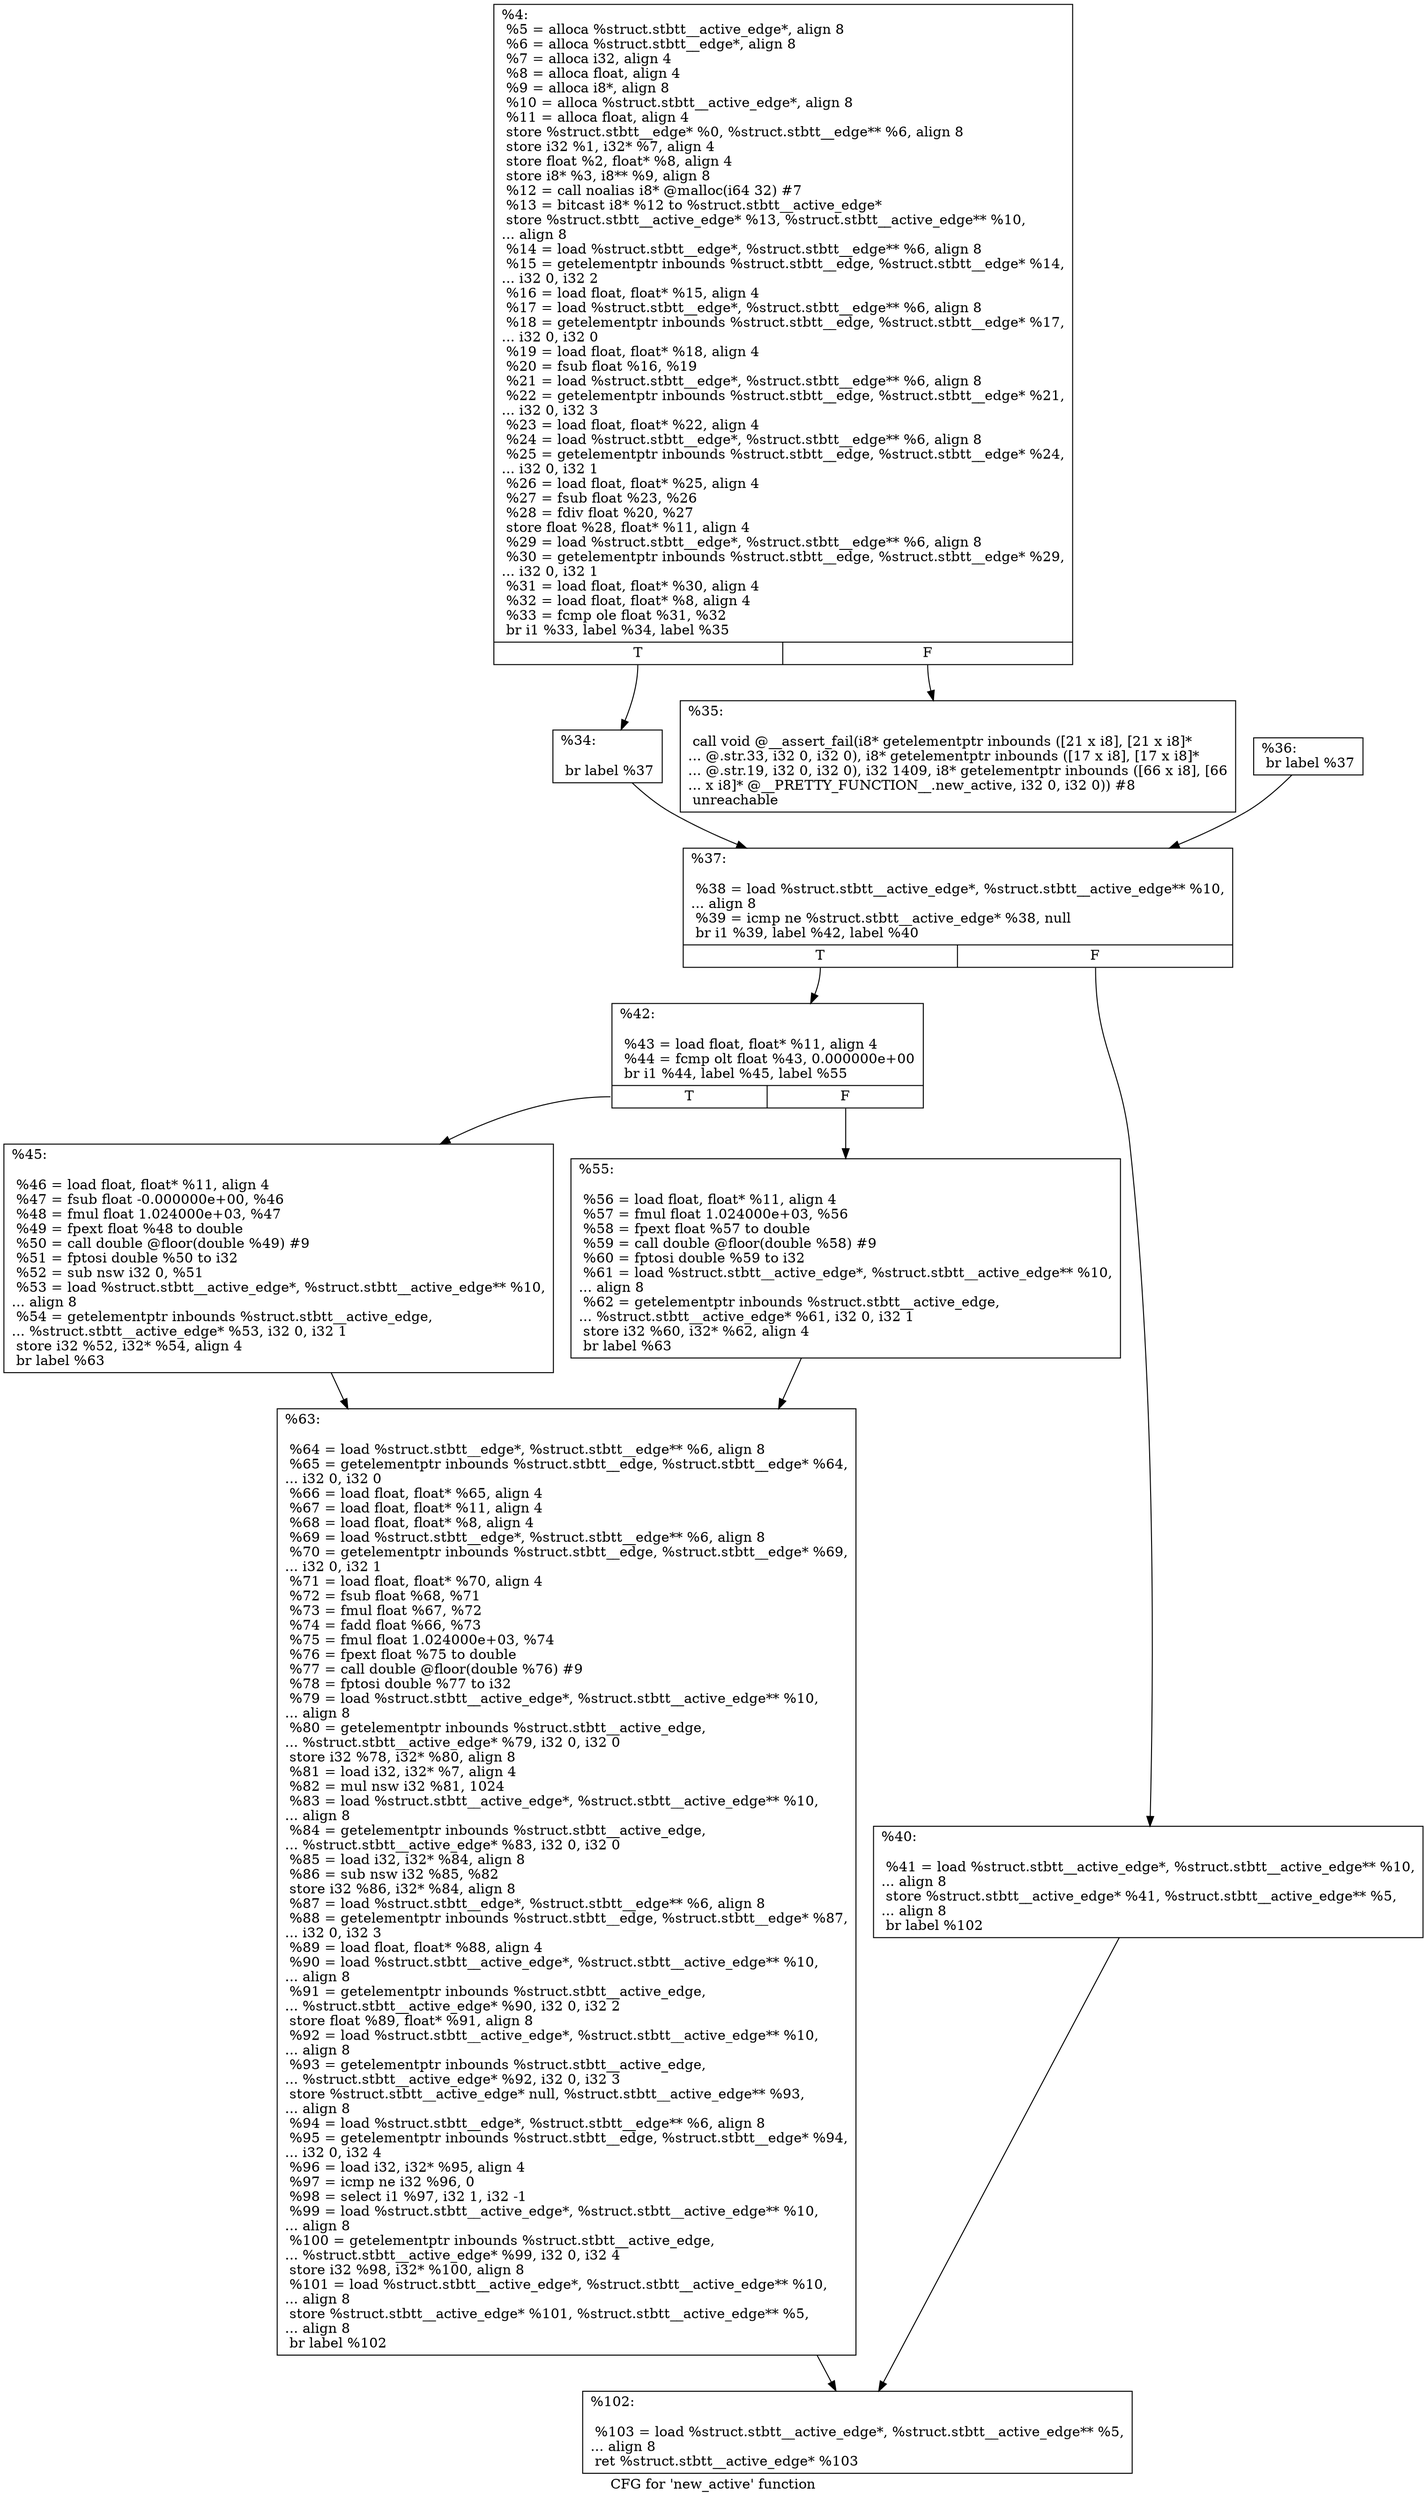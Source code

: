 digraph "CFG for 'new_active' function" {
	label="CFG for 'new_active' function";

	Node0x2a83ab0 [shape=record,label="{%4:\l  %5 = alloca %struct.stbtt__active_edge*, align 8\l  %6 = alloca %struct.stbtt__edge*, align 8\l  %7 = alloca i32, align 4\l  %8 = alloca float, align 4\l  %9 = alloca i8*, align 8\l  %10 = alloca %struct.stbtt__active_edge*, align 8\l  %11 = alloca float, align 4\l  store %struct.stbtt__edge* %0, %struct.stbtt__edge** %6, align 8\l  store i32 %1, i32* %7, align 4\l  store float %2, float* %8, align 4\l  store i8* %3, i8** %9, align 8\l  %12 = call noalias i8* @malloc(i64 32) #7\l  %13 = bitcast i8* %12 to %struct.stbtt__active_edge*\l  store %struct.stbtt__active_edge* %13, %struct.stbtt__active_edge** %10,\l... align 8\l  %14 = load %struct.stbtt__edge*, %struct.stbtt__edge** %6, align 8\l  %15 = getelementptr inbounds %struct.stbtt__edge, %struct.stbtt__edge* %14,\l... i32 0, i32 2\l  %16 = load float, float* %15, align 4\l  %17 = load %struct.stbtt__edge*, %struct.stbtt__edge** %6, align 8\l  %18 = getelementptr inbounds %struct.stbtt__edge, %struct.stbtt__edge* %17,\l... i32 0, i32 0\l  %19 = load float, float* %18, align 4\l  %20 = fsub float %16, %19\l  %21 = load %struct.stbtt__edge*, %struct.stbtt__edge** %6, align 8\l  %22 = getelementptr inbounds %struct.stbtt__edge, %struct.stbtt__edge* %21,\l... i32 0, i32 3\l  %23 = load float, float* %22, align 4\l  %24 = load %struct.stbtt__edge*, %struct.stbtt__edge** %6, align 8\l  %25 = getelementptr inbounds %struct.stbtt__edge, %struct.stbtt__edge* %24,\l... i32 0, i32 1\l  %26 = load float, float* %25, align 4\l  %27 = fsub float %23, %26\l  %28 = fdiv float %20, %27\l  store float %28, float* %11, align 4\l  %29 = load %struct.stbtt__edge*, %struct.stbtt__edge** %6, align 8\l  %30 = getelementptr inbounds %struct.stbtt__edge, %struct.stbtt__edge* %29,\l... i32 0, i32 1\l  %31 = load float, float* %30, align 4\l  %32 = load float, float* %8, align 4\l  %33 = fcmp ole float %31, %32\l  br i1 %33, label %34, label %35\l|{<s0>T|<s1>F}}"];
	Node0x2a83ab0:s0 -> Node0x2a843e0;
	Node0x2a83ab0:s1 -> Node0x2a86350;
	Node0x2a843e0 [shape=record,label="{%34:\l\l  br label %37\l}"];
	Node0x2a843e0 -> Node0x2a86430;
	Node0x2a86350 [shape=record,label="{%35:\l\l  call void @__assert_fail(i8* getelementptr inbounds ([21 x i8], [21 x i8]*\l... @.str.33, i32 0, i32 0), i8* getelementptr inbounds ([17 x i8], [17 x i8]*\l... @.str.19, i32 0, i32 0), i32 1409, i8* getelementptr inbounds ([66 x i8], [66\l... x i8]* @__PRETTY_FUNCTION__.new_active, i32 0, i32 0)) #8\l  unreachable\l}"];
	Node0x2a86750 [shape=record,label="{%36:                                                  \l  br label %37\l}"];
	Node0x2a86750 -> Node0x2a86430;
	Node0x2a86430 [shape=record,label="{%37:\l\l  %38 = load %struct.stbtt__active_edge*, %struct.stbtt__active_edge** %10,\l... align 8\l  %39 = icmp ne %struct.stbtt__active_edge* %38, null\l  br i1 %39, label %42, label %40\l|{<s0>T|<s1>F}}"];
	Node0x2a86430:s0 -> Node0x2a86920;
	Node0x2a86430:s1 -> Node0x2a86970;
	Node0x2a86970 [shape=record,label="{%40:\l\l  %41 = load %struct.stbtt__active_edge*, %struct.stbtt__active_edge** %10,\l... align 8\l  store %struct.stbtt__active_edge* %41, %struct.stbtt__active_edge** %5,\l... align 8\l  br label %102\l}"];
	Node0x2a86970 -> Node0x2a86b30;
	Node0x2a86920 [shape=record,label="{%42:\l\l  %43 = load float, float* %11, align 4\l  %44 = fcmp olt float %43, 0.000000e+00\l  br i1 %44, label %45, label %55\l|{<s0>T|<s1>F}}"];
	Node0x2a86920:s0 -> Node0x2a86cc0;
	Node0x2a86920:s1 -> Node0x2a86d10;
	Node0x2a86cc0 [shape=record,label="{%45:\l\l  %46 = load float, float* %11, align 4\l  %47 = fsub float -0.000000e+00, %46\l  %48 = fmul float 1.024000e+03, %47\l  %49 = fpext float %48 to double\l  %50 = call double @floor(double %49) #9\l  %51 = fptosi double %50 to i32\l  %52 = sub nsw i32 0, %51\l  %53 = load %struct.stbtt__active_edge*, %struct.stbtt__active_edge** %10,\l... align 8\l  %54 = getelementptr inbounds %struct.stbtt__active_edge,\l... %struct.stbtt__active_edge* %53, i32 0, i32 1\l  store i32 %52, i32* %54, align 4\l  br label %63\l}"];
	Node0x2a86cc0 -> Node0x2a87350;
	Node0x2a86d10 [shape=record,label="{%55:\l\l  %56 = load float, float* %11, align 4\l  %57 = fmul float 1.024000e+03, %56\l  %58 = fpext float %57 to double\l  %59 = call double @floor(double %58) #9\l  %60 = fptosi double %59 to i32\l  %61 = load %struct.stbtt__active_edge*, %struct.stbtt__active_edge** %10,\l... align 8\l  %62 = getelementptr inbounds %struct.stbtt__active_edge,\l... %struct.stbtt__active_edge* %61, i32 0, i32 1\l  store i32 %60, i32* %62, align 4\l  br label %63\l}"];
	Node0x2a86d10 -> Node0x2a87350;
	Node0x2a87350 [shape=record,label="{%63:\l\l  %64 = load %struct.stbtt__edge*, %struct.stbtt__edge** %6, align 8\l  %65 = getelementptr inbounds %struct.stbtt__edge, %struct.stbtt__edge* %64,\l... i32 0, i32 0\l  %66 = load float, float* %65, align 4\l  %67 = load float, float* %11, align 4\l  %68 = load float, float* %8, align 4\l  %69 = load %struct.stbtt__edge*, %struct.stbtt__edge** %6, align 8\l  %70 = getelementptr inbounds %struct.stbtt__edge, %struct.stbtt__edge* %69,\l... i32 0, i32 1\l  %71 = load float, float* %70, align 4\l  %72 = fsub float %68, %71\l  %73 = fmul float %67, %72\l  %74 = fadd float %66, %73\l  %75 = fmul float 1.024000e+03, %74\l  %76 = fpext float %75 to double\l  %77 = call double @floor(double %76) #9\l  %78 = fptosi double %77 to i32\l  %79 = load %struct.stbtt__active_edge*, %struct.stbtt__active_edge** %10,\l... align 8\l  %80 = getelementptr inbounds %struct.stbtt__active_edge,\l... %struct.stbtt__active_edge* %79, i32 0, i32 0\l  store i32 %78, i32* %80, align 8\l  %81 = load i32, i32* %7, align 4\l  %82 = mul nsw i32 %81, 1024\l  %83 = load %struct.stbtt__active_edge*, %struct.stbtt__active_edge** %10,\l... align 8\l  %84 = getelementptr inbounds %struct.stbtt__active_edge,\l... %struct.stbtt__active_edge* %83, i32 0, i32 0\l  %85 = load i32, i32* %84, align 8\l  %86 = sub nsw i32 %85, %82\l  store i32 %86, i32* %84, align 8\l  %87 = load %struct.stbtt__edge*, %struct.stbtt__edge** %6, align 8\l  %88 = getelementptr inbounds %struct.stbtt__edge, %struct.stbtt__edge* %87,\l... i32 0, i32 3\l  %89 = load float, float* %88, align 4\l  %90 = load %struct.stbtt__active_edge*, %struct.stbtt__active_edge** %10,\l... align 8\l  %91 = getelementptr inbounds %struct.stbtt__active_edge,\l... %struct.stbtt__active_edge* %90, i32 0, i32 2\l  store float %89, float* %91, align 8\l  %92 = load %struct.stbtt__active_edge*, %struct.stbtt__active_edge** %10,\l... align 8\l  %93 = getelementptr inbounds %struct.stbtt__active_edge,\l... %struct.stbtt__active_edge* %92, i32 0, i32 3\l  store %struct.stbtt__active_edge* null, %struct.stbtt__active_edge** %93,\l... align 8\l  %94 = load %struct.stbtt__edge*, %struct.stbtt__edge** %6, align 8\l  %95 = getelementptr inbounds %struct.stbtt__edge, %struct.stbtt__edge* %94,\l... i32 0, i32 4\l  %96 = load i32, i32* %95, align 4\l  %97 = icmp ne i32 %96, 0\l  %98 = select i1 %97, i32 1, i32 -1\l  %99 = load %struct.stbtt__active_edge*, %struct.stbtt__active_edge** %10,\l... align 8\l  %100 = getelementptr inbounds %struct.stbtt__active_edge,\l... %struct.stbtt__active_edge* %99, i32 0, i32 4\l  store i32 %98, i32* %100, align 8\l  %101 = load %struct.stbtt__active_edge*, %struct.stbtt__active_edge** %10,\l... align 8\l  store %struct.stbtt__active_edge* %101, %struct.stbtt__active_edge** %5,\l... align 8\l  br label %102\l}"];
	Node0x2a87350 -> Node0x2a86b30;
	Node0x2a86b30 [shape=record,label="{%102:\l\l  %103 = load %struct.stbtt__active_edge*, %struct.stbtt__active_edge** %5,\l... align 8\l  ret %struct.stbtt__active_edge* %103\l}"];
}
